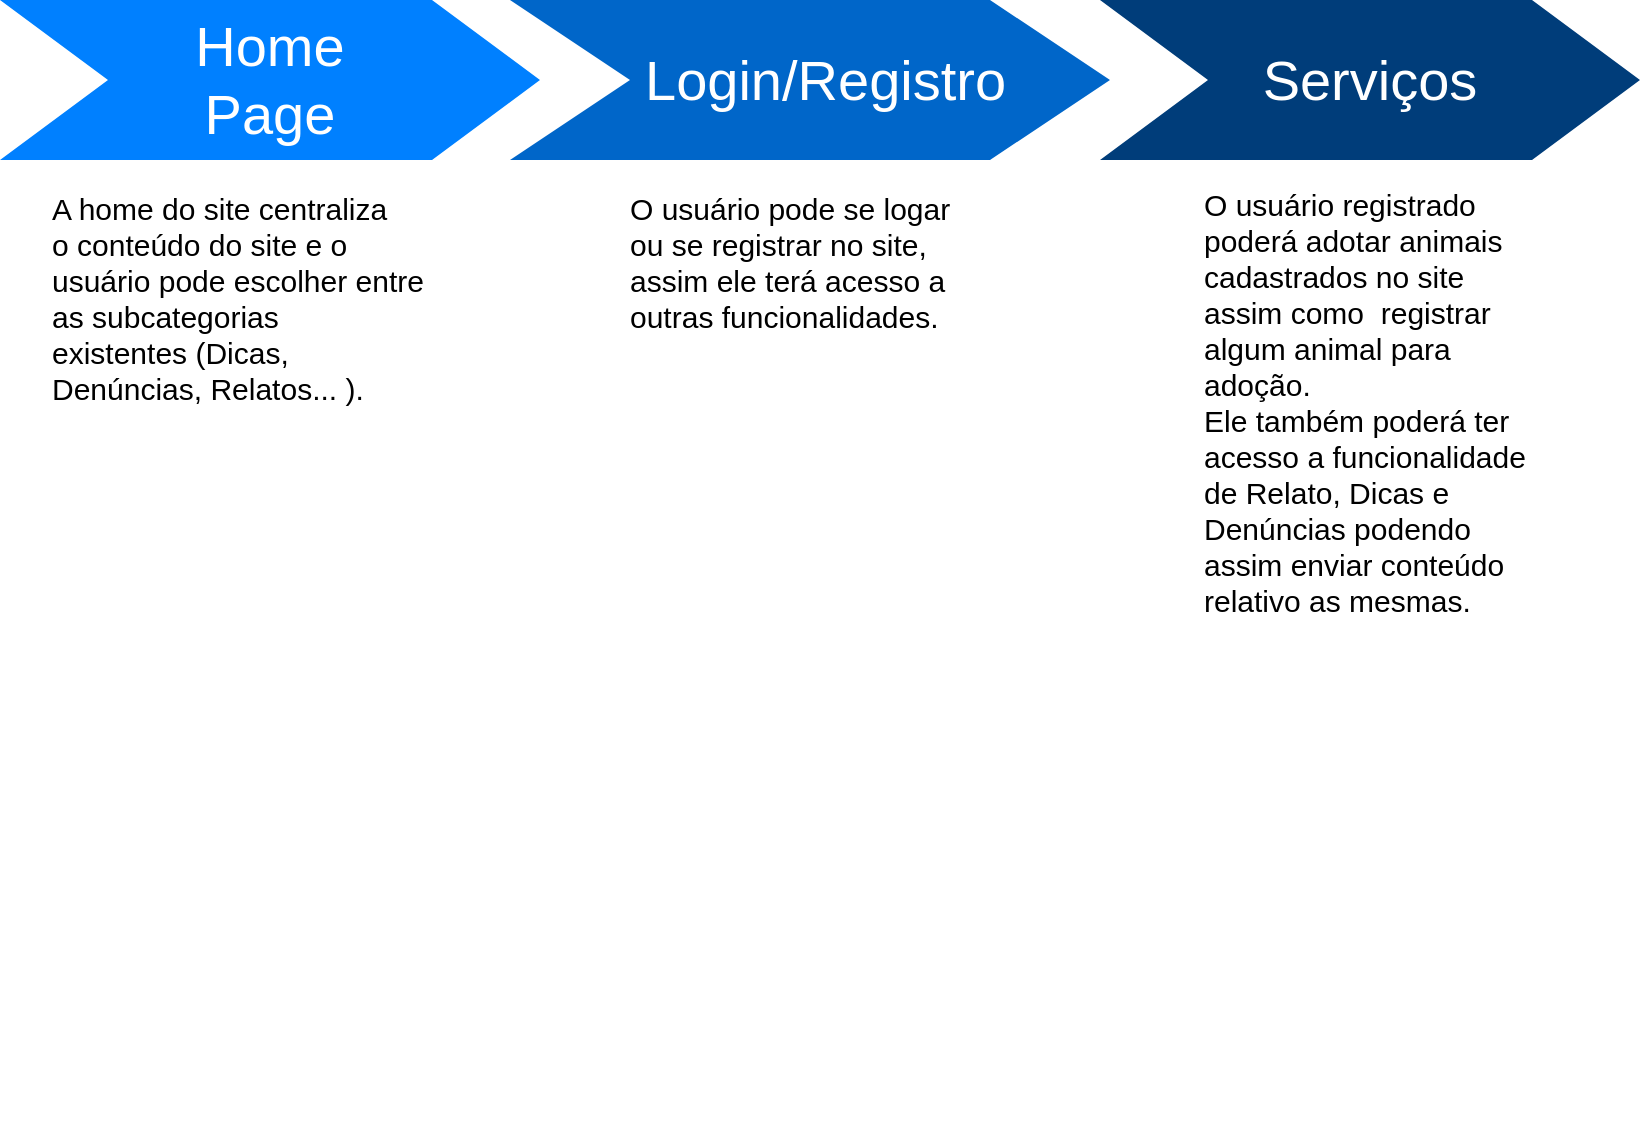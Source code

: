 <mxfile version="14.5.7" type="github">
  <diagram name="Page-1" id="d9b1e647-80fa-b4a2-5024-87a742678bcc">
    <mxGraphModel dx="868" dy="492" grid="0" gridSize="10" guides="1" tooltips="1" connect="1" arrows="1" fold="1" page="1" pageScale="1" pageWidth="1100" pageHeight="850" background="#ffffff" math="0" shadow="0">
      <root>
        <mxCell id="0" />
        <mxCell id="1" parent="0" />
        <mxCell id="57fe6abec08f04cb-1" value="Home&lt;br&gt;Page" style="shape=step;whiteSpace=wrap;html=1;fontSize=28;fillColor=#0080FF;fontColor=#FFFFFF;strokeColor=none;" parent="1" vertex="1">
          <mxGeometry x="57" y="173" width="270" height="80" as="geometry" />
        </mxCell>
        <mxCell id="57fe6abec08f04cb-2" value="&amp;nbsp; Login/Registro" style="shape=step;whiteSpace=wrap;html=1;fontSize=28;fontColor=#FFFFFF;strokeColor=none;fillColor=#0066C9;" parent="1" vertex="1">
          <mxGeometry x="312" y="173" width="300" height="80" as="geometry" />
        </mxCell>
        <mxCell id="57fe6abec08f04cb-4" value="Serviços" style="shape=step;whiteSpace=wrap;html=1;fontSize=28;fontColor=#FFFFFF;strokeColor=none;fillColor=#003D7A;" parent="1" vertex="1">
          <mxGeometry x="607" y="173" width="270" height="80" as="geometry" />
        </mxCell>
        <mxCell id="57fe6abec08f04cb-8" value="&lt;font style=&quot;font-size: 15px&quot;&gt;A home do site centraliza &lt;br&gt;&lt;/font&gt;&lt;div style=&quot;font-size: 15px&quot;&gt;&lt;font style=&quot;font-size: 15px&quot;&gt;o conteúdo do site e o usuário pode escolher entre as subcategorias&lt;/font&gt;&lt;/div&gt;&lt;div style=&quot;font-size: 15px&quot;&gt;&lt;font style=&quot;font-size: 15px&quot;&gt;existentes (Dicas, Denúncias, Relatos... ).&lt;/font&gt;&lt;br&gt;&lt;/div&gt;" style="text;spacingTop=-5;fillColor=#ffffff;whiteSpace=wrap;html=1;align=left;fontSize=12;fontFamily=Helvetica;fillColor=none;strokeColor=none;" parent="1" vertex="1">
          <mxGeometry x="81" y="267" width="190" height="470" as="geometry" />
        </mxCell>
        <mxCell id="57fe6abec08f04cb-10" value="&lt;font style=&quot;font-size: 15px&quot;&gt;O usuário pode se logar ou se registrar no site, assim ele terá acesso a outras funcionalidades.&lt;br&gt;&lt;/font&gt;" style="text;spacingTop=-5;fillColor=#ffffff;whiteSpace=wrap;html=1;align=left;fontSize=12;fontFamily=Helvetica;fillColor=none;strokeColor=none;" parent="1" vertex="1">
          <mxGeometry x="370" y="267" width="170" height="470" as="geometry" />
        </mxCell>
        <mxCell id="57fe6abec08f04cb-11" value="&lt;div align=&quot;left&quot;&gt;&lt;font style=&quot;font-size: 15px&quot;&gt;O usuário registrado poderá adotar animais cadastrados no site assim como&amp;nbsp; registrar algum animal para adoção.&lt;br&gt;Ele também poderá ter acesso a funcionalidade de Relato, Dicas e Denúncias podendo assim enviar conteúdo relativo as mesmas.&lt;br&gt;&lt;/font&gt;&lt;/div&gt;" style="text;spacingTop=-5;fillColor=#ffffff;whiteSpace=wrap;html=1;align=left;fontSize=12;fontFamily=Helvetica;fillColor=none;strokeColor=none;" parent="1" vertex="1">
          <mxGeometry x="657" y="265" width="170" height="470" as="geometry" />
        </mxCell>
      </root>
    </mxGraphModel>
  </diagram>
</mxfile>

